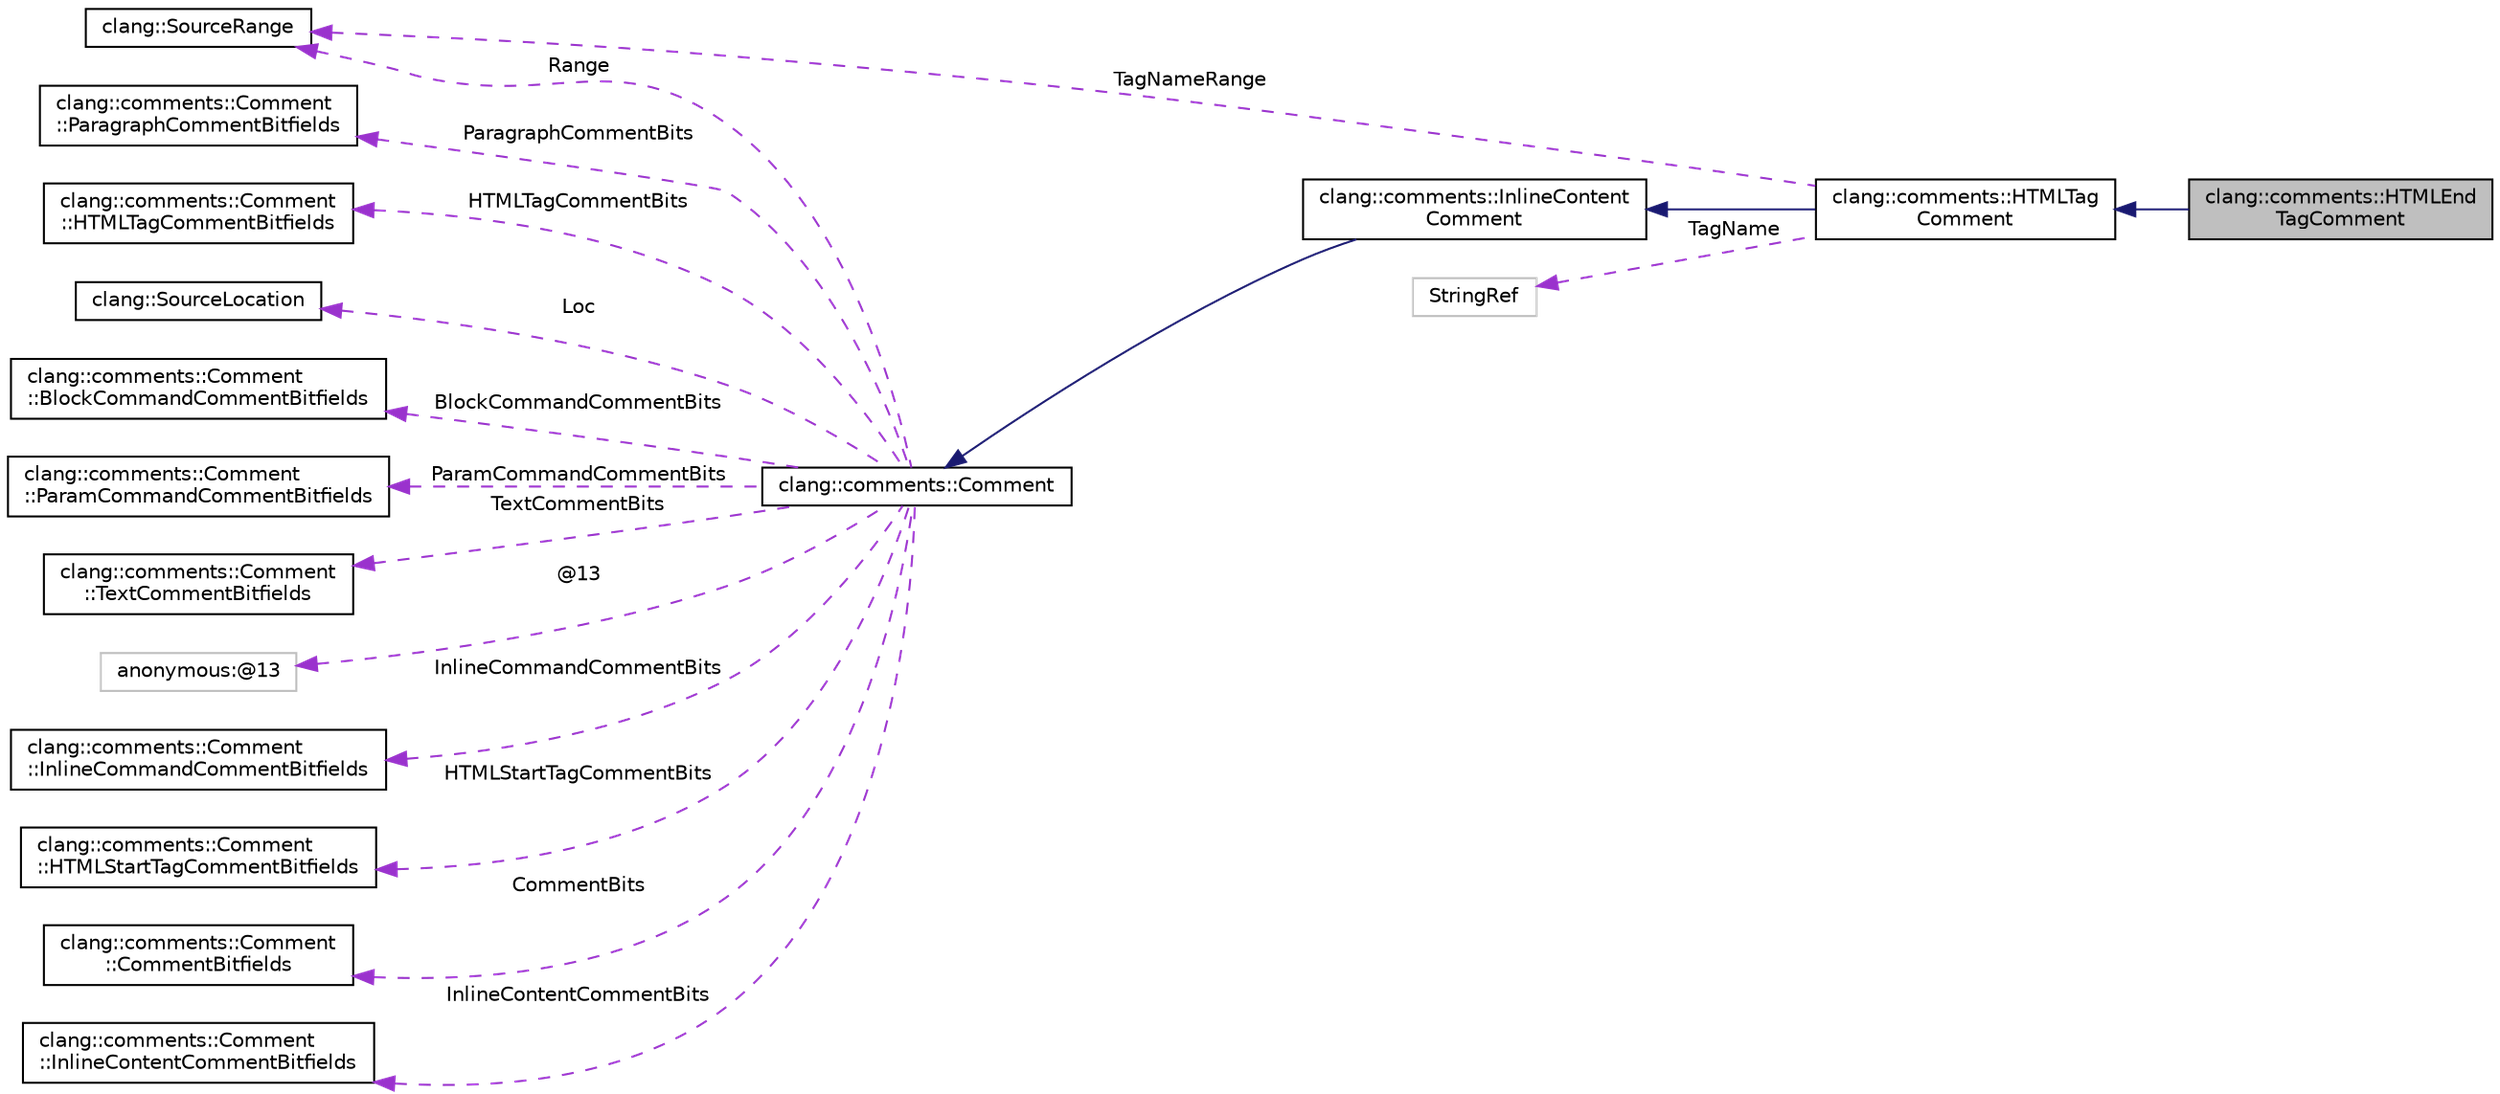 digraph "clang::comments::HTMLEndTagComment"
{
 // LATEX_PDF_SIZE
  bgcolor="transparent";
  edge [fontname="Helvetica",fontsize="10",labelfontname="Helvetica",labelfontsize="10"];
  node [fontname="Helvetica",fontsize="10",shape=record];
  rankdir="LR";
  Node1 [label="clang::comments::HTMLEnd\lTagComment",height=0.2,width=0.4,color="black", fillcolor="grey75", style="filled", fontcolor="black",tooltip="A closing HTML tag."];
  Node2 -> Node1 [dir="back",color="midnightblue",fontsize="10",style="solid",fontname="Helvetica"];
  Node2 [label="clang::comments::HTMLTag\lComment",height=0.2,width=0.4,color="black",URL="$classclang_1_1comments_1_1HTMLTagComment.html",tooltip="Abstract class for opening and closing HTML tags."];
  Node3 -> Node2 [dir="back",color="midnightblue",fontsize="10",style="solid",fontname="Helvetica"];
  Node3 [label="clang::comments::InlineContent\lComment",height=0.2,width=0.4,color="black",URL="$classclang_1_1comments_1_1InlineContentComment.html",tooltip="Inline content (contained within a block)."];
  Node4 -> Node3 [dir="back",color="midnightblue",fontsize="10",style="solid",fontname="Helvetica"];
  Node4 [label="clang::comments::Comment",height=0.2,width=0.4,color="black",URL="$classclang_1_1comments_1_1Comment.html",tooltip="Any part of the comment."];
  Node5 -> Node4 [dir="back",color="darkorchid3",fontsize="10",style="dashed",label=" ParagraphCommentBits" ,fontname="Helvetica"];
  Node5 [label="clang::comments::Comment\l::ParagraphCommentBitfields",height=0.2,width=0.4,color="black",URL="$classclang_1_1comments_1_1Comment_1_1ParagraphCommentBitfields.html",tooltip=" "];
  Node6 -> Node4 [dir="back",color="darkorchid3",fontsize="10",style="dashed",label=" Range" ,fontname="Helvetica"];
  Node6 [label="clang::SourceRange",height=0.2,width=0.4,color="black",URL="$classclang_1_1SourceRange.html",tooltip="A trivial tuple used to represent a source range."];
  Node7 -> Node4 [dir="back",color="darkorchid3",fontsize="10",style="dashed",label=" Loc" ,fontname="Helvetica"];
  Node7 [label="clang::SourceLocation",height=0.2,width=0.4,color="black",URL="$classclang_1_1SourceLocation.html",tooltip="Encodes a location in the source."];
  Node8 -> Node4 [dir="back",color="darkorchid3",fontsize="10",style="dashed",label=" BlockCommandCommentBits" ,fontname="Helvetica"];
  Node8 [label="clang::comments::Comment\l::BlockCommandCommentBitfields",height=0.2,width=0.4,color="black",URL="$classclang_1_1comments_1_1Comment_1_1BlockCommandCommentBitfields.html",tooltip=" "];
  Node9 -> Node4 [dir="back",color="darkorchid3",fontsize="10",style="dashed",label=" ParamCommandCommentBits" ,fontname="Helvetica"];
  Node9 [label="clang::comments::Comment\l::ParamCommandCommentBitfields",height=0.2,width=0.4,color="black",URL="$classclang_1_1comments_1_1Comment_1_1ParamCommandCommentBitfields.html",tooltip=" "];
  Node10 -> Node4 [dir="back",color="darkorchid3",fontsize="10",style="dashed",label=" TextCommentBits" ,fontname="Helvetica"];
  Node10 [label="clang::comments::Comment\l::TextCommentBitfields",height=0.2,width=0.4,color="black",URL="$classclang_1_1comments_1_1Comment_1_1TextCommentBitfields.html",tooltip=" "];
  Node11 -> Node4 [dir="back",color="darkorchid3",fontsize="10",style="dashed",label=" @13" ,fontname="Helvetica"];
  Node11 [label="anonymous:@13",height=0.2,width=0.4,color="grey75",tooltip=" "];
  Node12 -> Node4 [dir="back",color="darkorchid3",fontsize="10",style="dashed",label=" InlineCommandCommentBits" ,fontname="Helvetica"];
  Node12 [label="clang::comments::Comment\l::InlineCommandCommentBitfields",height=0.2,width=0.4,color="black",URL="$classclang_1_1comments_1_1Comment_1_1InlineCommandCommentBitfields.html",tooltip=" "];
  Node13 -> Node4 [dir="back",color="darkorchid3",fontsize="10",style="dashed",label=" HTMLStartTagCommentBits" ,fontname="Helvetica"];
  Node13 [label="clang::comments::Comment\l::HTMLStartTagCommentBitfields",height=0.2,width=0.4,color="black",URL="$classclang_1_1comments_1_1Comment_1_1HTMLStartTagCommentBitfields.html",tooltip=" "];
  Node14 -> Node4 [dir="back",color="darkorchid3",fontsize="10",style="dashed",label=" CommentBits" ,fontname="Helvetica"];
  Node14 [label="clang::comments::Comment\l::CommentBitfields",height=0.2,width=0.4,color="black",URL="$classclang_1_1comments_1_1Comment_1_1CommentBitfields.html",tooltip=" "];
  Node15 -> Node4 [dir="back",color="darkorchid3",fontsize="10",style="dashed",label=" InlineContentCommentBits" ,fontname="Helvetica"];
  Node15 [label="clang::comments::Comment\l::InlineContentCommentBitfields",height=0.2,width=0.4,color="black",URL="$classclang_1_1comments_1_1Comment_1_1InlineContentCommentBitfields.html",tooltip=" "];
  Node16 -> Node4 [dir="back",color="darkorchid3",fontsize="10",style="dashed",label=" HTMLTagCommentBits" ,fontname="Helvetica"];
  Node16 [label="clang::comments::Comment\l::HTMLTagCommentBitfields",height=0.2,width=0.4,color="black",URL="$classclang_1_1comments_1_1Comment_1_1HTMLTagCommentBitfields.html",tooltip=" "];
  Node6 -> Node2 [dir="back",color="darkorchid3",fontsize="10",style="dashed",label=" TagNameRange" ,fontname="Helvetica"];
  Node17 -> Node2 [dir="back",color="darkorchid3",fontsize="10",style="dashed",label=" TagName" ,fontname="Helvetica"];
  Node17 [label="StringRef",height=0.2,width=0.4,color="grey75",tooltip=" "];
}
